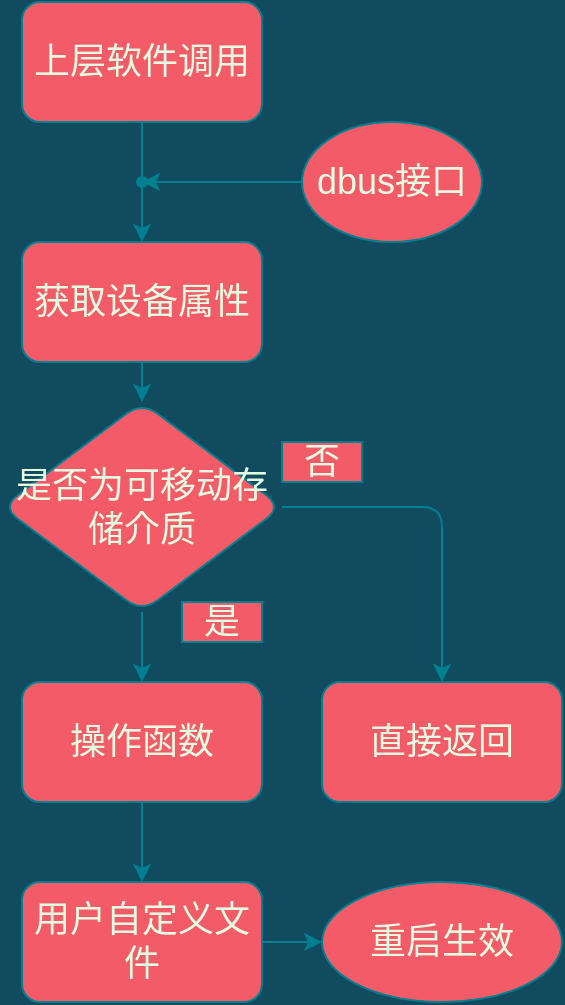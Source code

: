<mxfile version="14.9.6" type="github">
  <diagram id="pWHlGzxmwyabwXG8FdJH" name="Page-1">
    <mxGraphModel dx="1382" dy="728" grid="1" gridSize="10" guides="1" tooltips="1" connect="1" arrows="1" fold="1" page="1" pageScale="1" pageWidth="827" pageHeight="1169" background="#114B5F" math="0" shadow="0">
      <root>
        <mxCell id="0" />
        <mxCell id="1" parent="0" />
        <mxCell id="Qll9KSVg3EDIvkz421HC-3" value="" style="edgeStyle=orthogonalEdgeStyle;rounded=0;orthogonalLoop=1;jettySize=auto;html=1;strokeColor=#028090;fontColor=#E4FDE1;labelBackgroundColor=#114B5F;" edge="1" parent="1" source="Qll9KSVg3EDIvkz421HC-1" target="Qll9KSVg3EDIvkz421HC-2">
          <mxGeometry relative="1" as="geometry" />
        </mxCell>
        <mxCell id="Qll9KSVg3EDIvkz421HC-1" value="&lt;font style=&quot;font-size: 18px&quot;&gt;上层软件调用&lt;/font&gt;" style="rounded=1;whiteSpace=wrap;html=1;fillColor=#F45B69;strokeColor=#028090;fontColor=#E4FDE1;" vertex="1" parent="1">
          <mxGeometry x="130" y="110" width="120" height="60" as="geometry" />
        </mxCell>
        <mxCell id="Qll9KSVg3EDIvkz421HC-12" value="" style="edgeStyle=orthogonalEdgeStyle;curved=0;rounded=1;sketch=0;orthogonalLoop=1;jettySize=auto;html=1;fontColor=#E4FDE1;strokeColor=#028090;fillColor=#F45B69;labelBackgroundColor=#114B5F;" edge="1" parent="1" source="Qll9KSVg3EDIvkz421HC-2" target="Qll9KSVg3EDIvkz421HC-11">
          <mxGeometry relative="1" as="geometry" />
        </mxCell>
        <mxCell id="Qll9KSVg3EDIvkz421HC-2" value="&lt;font style=&quot;font-size: 18px&quot;&gt;获取设备属性&lt;/font&gt;" style="rounded=1;whiteSpace=wrap;html=1;fillColor=#F45B69;strokeColor=#028090;fontColor=#E4FDE1;" vertex="1" parent="1">
          <mxGeometry x="130" y="230" width="120" height="60" as="geometry" />
        </mxCell>
        <mxCell id="Qll9KSVg3EDIvkz421HC-19" value="" style="edgeStyle=orthogonalEdgeStyle;curved=0;rounded=1;sketch=0;orthogonalLoop=1;jettySize=auto;html=1;fontColor=#E4FDE1;strokeColor=#028090;fillColor=#F45B69;labelBackgroundColor=#114B5F;" edge="1" parent="1" source="Qll9KSVg3EDIvkz421HC-6" target="Qll9KSVg3EDIvkz421HC-18">
          <mxGeometry relative="1" as="geometry" />
        </mxCell>
        <mxCell id="Qll9KSVg3EDIvkz421HC-6" value="&lt;span style=&quot;font-size: 18px&quot;&gt;用户自定义文件&lt;/span&gt;" style="rounded=1;whiteSpace=wrap;html=1;fillColor=#F45B69;strokeColor=#028090;fontColor=#E4FDE1;" vertex="1" parent="1">
          <mxGeometry x="130" y="550" width="120" height="60" as="geometry" />
        </mxCell>
        <mxCell id="Qll9KSVg3EDIvkz421HC-10" value="" style="edgeStyle=orthogonalEdgeStyle;curved=0;rounded=1;sketch=0;orthogonalLoop=1;jettySize=auto;html=1;fontColor=#E4FDE1;strokeColor=#028090;fillColor=#F45B69;labelBackgroundColor=#114B5F;" edge="1" parent="1" source="Qll9KSVg3EDIvkz421HC-8" target="Qll9KSVg3EDIvkz421HC-9">
          <mxGeometry relative="1" as="geometry" />
        </mxCell>
        <mxCell id="Qll9KSVg3EDIvkz421HC-8" value="&lt;font style=&quot;font-size: 18px&quot;&gt;dbus接口&lt;/font&gt;" style="ellipse;whiteSpace=wrap;html=1;rounded=0;sketch=0;fontColor=#E4FDE1;strokeColor=#028090;fillColor=#F45B69;" vertex="1" parent="1">
          <mxGeometry x="270" y="170" width="90" height="60" as="geometry" />
        </mxCell>
        <mxCell id="Qll9KSVg3EDIvkz421HC-9" value="" style="shape=waypoint;sketch=0;size=6;pointerEvents=1;points=[];fillColor=#F45B69;resizable=0;rotatable=0;perimeter=centerPerimeter;snapToPoint=1;rounded=0;fontColor=#E4FDE1;strokeColor=#028090;" vertex="1" parent="1">
          <mxGeometry x="170" y="180" width="40" height="40" as="geometry" />
        </mxCell>
        <mxCell id="Qll9KSVg3EDIvkz421HC-14" value="" style="edgeStyle=orthogonalEdgeStyle;curved=0;rounded=1;sketch=0;orthogonalLoop=1;jettySize=auto;html=1;fontColor=#E4FDE1;strokeColor=#028090;fillColor=#F45B69;labelBackgroundColor=#114B5F;" edge="1" parent="1" source="Qll9KSVg3EDIvkz421HC-11" target="Qll9KSVg3EDIvkz421HC-13">
          <mxGeometry relative="1" as="geometry" />
        </mxCell>
        <mxCell id="Qll9KSVg3EDIvkz421HC-16" value="" style="edgeStyle=orthogonalEdgeStyle;curved=0;rounded=1;sketch=0;orthogonalLoop=1;jettySize=auto;html=1;fontColor=#E4FDE1;strokeColor=#028090;fillColor=#F45B69;labelBackgroundColor=#114B5F;" edge="1" parent="1" source="Qll9KSVg3EDIvkz421HC-11" target="Qll9KSVg3EDIvkz421HC-15">
          <mxGeometry relative="1" as="geometry" />
        </mxCell>
        <mxCell id="Qll9KSVg3EDIvkz421HC-11" value="&lt;font style=&quot;font-size: 18px&quot;&gt;是否为可移动存储介质&lt;/font&gt;" style="rhombus;whiteSpace=wrap;html=1;rounded=1;fillColor=#F45B69;strokeColor=#028090;fontColor=#E4FDE1;" vertex="1" parent="1">
          <mxGeometry x="120" y="310" width="140" height="105" as="geometry" />
        </mxCell>
        <mxCell id="Qll9KSVg3EDIvkz421HC-17" value="" style="edgeStyle=orthogonalEdgeStyle;curved=0;rounded=1;sketch=0;orthogonalLoop=1;jettySize=auto;html=1;fontColor=#E4FDE1;strokeColor=#028090;fillColor=#F45B69;labelBackgroundColor=#114B5F;" edge="1" parent="1" source="Qll9KSVg3EDIvkz421HC-13" target="Qll9KSVg3EDIvkz421HC-6">
          <mxGeometry relative="1" as="geometry" />
        </mxCell>
        <mxCell id="Qll9KSVg3EDIvkz421HC-13" value="&lt;font style=&quot;font-size: 18px&quot;&gt;操作函数&lt;/font&gt;" style="rounded=1;whiteSpace=wrap;html=1;fillColor=#F45B69;strokeColor=#028090;fontColor=#E4FDE1;" vertex="1" parent="1">
          <mxGeometry x="130" y="450" width="120" height="60" as="geometry" />
        </mxCell>
        <mxCell id="Qll9KSVg3EDIvkz421HC-15" value="&lt;font style=&quot;font-size: 18px&quot;&gt;直接返回&lt;/font&gt;" style="whiteSpace=wrap;html=1;rounded=1;fillColor=#F45B69;strokeColor=#028090;fontColor=#E4FDE1;" vertex="1" parent="1">
          <mxGeometry x="280" y="450" width="120" height="60" as="geometry" />
        </mxCell>
        <mxCell id="Qll9KSVg3EDIvkz421HC-18" value="&lt;font style=&quot;font-size: 18px&quot;&gt;重启生效&lt;/font&gt;" style="ellipse;whiteSpace=wrap;html=1;rounded=1;fillColor=#F45B69;strokeColor=#028090;fontColor=#E4FDE1;" vertex="1" parent="1">
          <mxGeometry x="280" y="550" width="120" height="60" as="geometry" />
        </mxCell>
        <mxCell id="Qll9KSVg3EDIvkz421HC-22" value="&lt;font style=&quot;font-size: 18px&quot;&gt;是&lt;/font&gt;" style="rounded=0;whiteSpace=wrap;html=1;sketch=0;fontColor=#E4FDE1;strokeColor=#028090;fillColor=#F45B69;" vertex="1" parent="1">
          <mxGeometry x="210" y="410" width="40" height="20" as="geometry" />
        </mxCell>
        <mxCell id="Qll9KSVg3EDIvkz421HC-23" value="&lt;span style=&quot;font-size: 18px&quot;&gt;否&lt;/span&gt;" style="rounded=0;whiteSpace=wrap;html=1;sketch=0;fontColor=#E4FDE1;strokeColor=#028090;fillColor=#F45B69;" vertex="1" parent="1">
          <mxGeometry x="260" y="330" width="40" height="20" as="geometry" />
        </mxCell>
      </root>
    </mxGraphModel>
  </diagram>
</mxfile>
